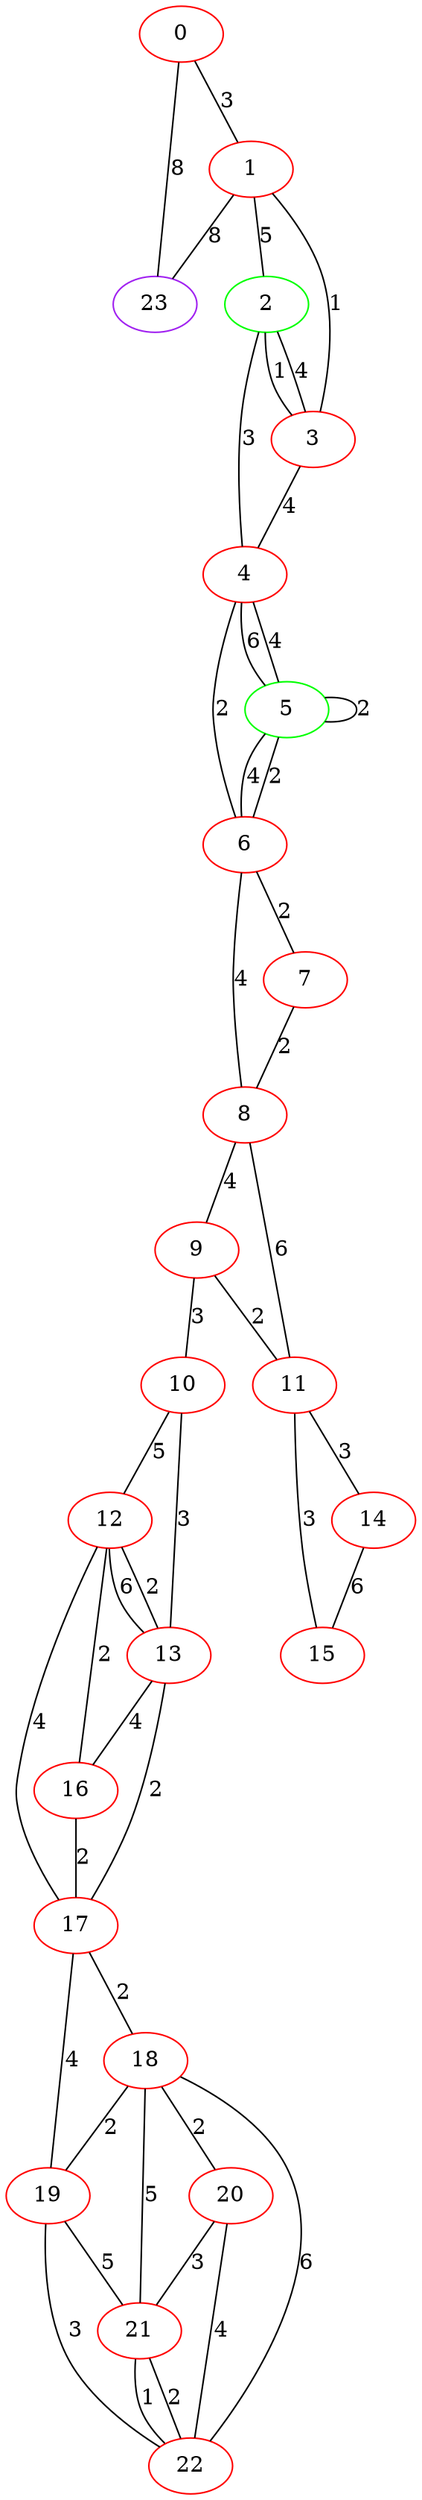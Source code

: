graph "" {
0 [color=red, weight=1];
1 [color=red, weight=1];
2 [color=green, weight=2];
3 [color=red, weight=1];
4 [color=red, weight=1];
5 [color=green, weight=2];
6 [color=red, weight=1];
7 [color=red, weight=1];
8 [color=red, weight=1];
9 [color=red, weight=1];
10 [color=red, weight=1];
11 [color=red, weight=1];
12 [color=red, weight=1];
13 [color=red, weight=1];
14 [color=red, weight=1];
15 [color=red, weight=1];
16 [color=red, weight=1];
17 [color=red, weight=1];
18 [color=red, weight=1];
19 [color=red, weight=1];
20 [color=red, weight=1];
21 [color=red, weight=1];
22 [color=red, weight=1];
23 [color=purple, weight=4];
0 -- 1  [key=0, label=3];
0 -- 23  [key=0, label=8];
1 -- 2  [key=0, label=5];
1 -- 3  [key=0, label=1];
1 -- 23  [key=0, label=8];
2 -- 3  [key=0, label=1];
2 -- 3  [key=1, label=4];
2 -- 4  [key=0, label=3];
3 -- 4  [key=0, label=4];
4 -- 5  [key=0, label=6];
4 -- 5  [key=1, label=4];
4 -- 6  [key=0, label=2];
5 -- 5  [key=0, label=2];
5 -- 6  [key=0, label=4];
5 -- 6  [key=1, label=2];
6 -- 8  [key=0, label=4];
6 -- 7  [key=0, label=2];
7 -- 8  [key=0, label=2];
8 -- 9  [key=0, label=4];
8 -- 11  [key=0, label=6];
9 -- 10  [key=0, label=3];
9 -- 11  [key=0, label=2];
10 -- 12  [key=0, label=5];
10 -- 13  [key=0, label=3];
11 -- 14  [key=0, label=3];
11 -- 15  [key=0, label=3];
12 -- 16  [key=0, label=2];
12 -- 17  [key=0, label=4];
12 -- 13  [key=0, label=6];
12 -- 13  [key=1, label=2];
13 -- 16  [key=0, label=4];
13 -- 17  [key=0, label=2];
14 -- 15  [key=0, label=6];
16 -- 17  [key=0, label=2];
17 -- 18  [key=0, label=2];
17 -- 19  [key=0, label=4];
18 -- 19  [key=0, label=2];
18 -- 20  [key=0, label=2];
18 -- 21  [key=0, label=5];
18 -- 22  [key=0, label=6];
19 -- 21  [key=0, label=5];
19 -- 22  [key=0, label=3];
20 -- 21  [key=0, label=3];
20 -- 22  [key=0, label=4];
21 -- 22  [key=0, label=1];
21 -- 22  [key=1, label=2];
}
